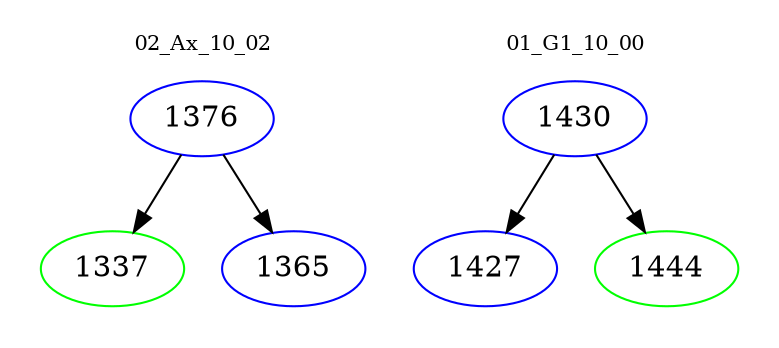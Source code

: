 digraph{
subgraph cluster_0 {
color = white
label = "02_Ax_10_02";
fontsize=10;
T0_1376 [label="1376", color="blue"]
T0_1376 -> T0_1337 [color="black"]
T0_1337 [label="1337", color="green"]
T0_1376 -> T0_1365 [color="black"]
T0_1365 [label="1365", color="blue"]
}
subgraph cluster_1 {
color = white
label = "01_G1_10_00";
fontsize=10;
T1_1430 [label="1430", color="blue"]
T1_1430 -> T1_1427 [color="black"]
T1_1427 [label="1427", color="blue"]
T1_1430 -> T1_1444 [color="black"]
T1_1444 [label="1444", color="green"]
}
}
